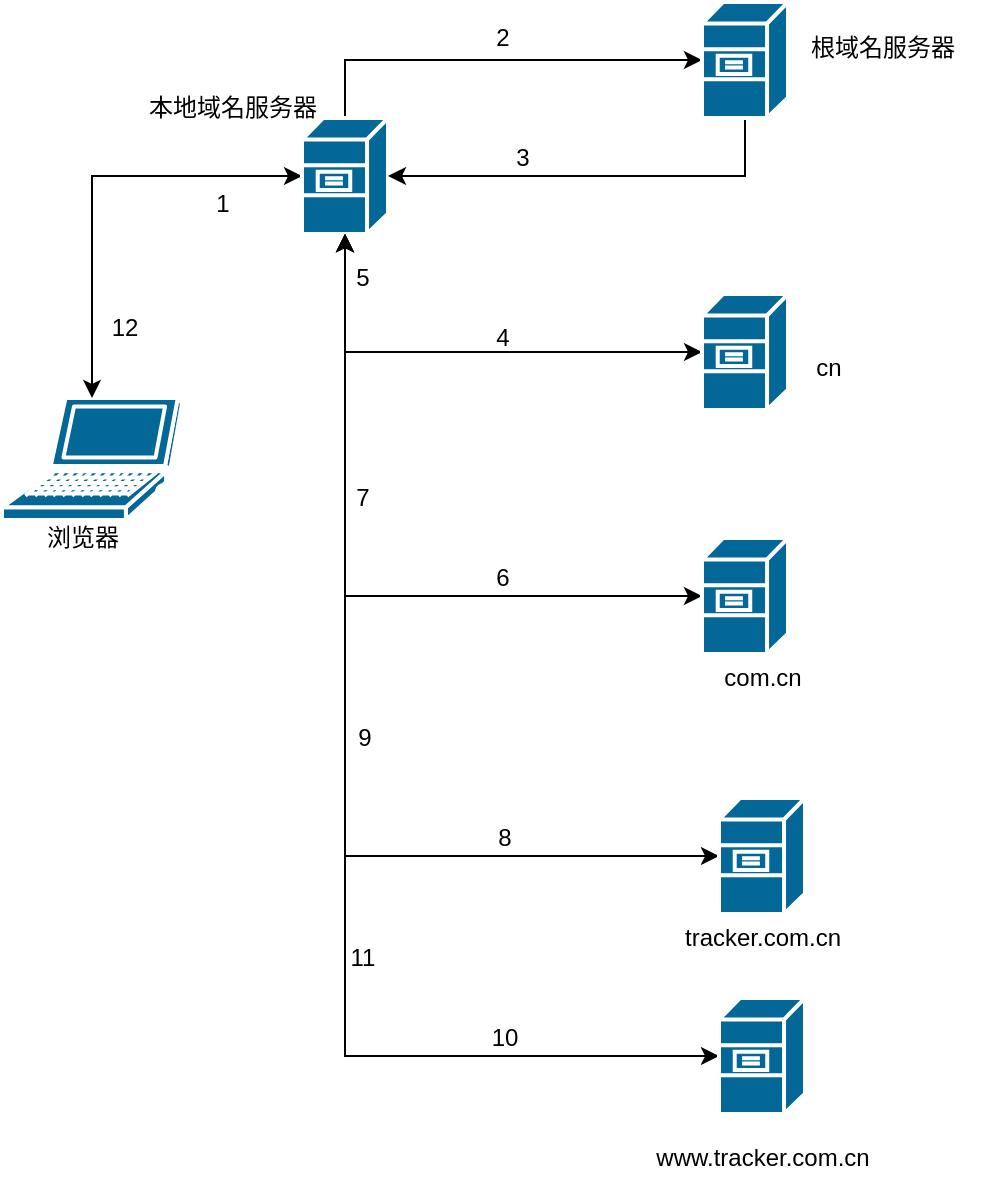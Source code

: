 <mxfile version="20.4.0" type="github">
  <diagram id="0FPL-S4gmlu1XgNp1LfU" name="第 1 页">
    <mxGraphModel dx="1039" dy="583" grid="0" gridSize="10" guides="1" tooltips="1" connect="1" arrows="1" fold="1" page="1" pageScale="1" pageWidth="827" pageHeight="1169" math="0" shadow="0">
      <root>
        <mxCell id="0" />
        <mxCell id="1" parent="0" />
        <mxCell id="wjPfOBQuF-1ItnuC7wI5-41" style="edgeStyle=orthogonalEdgeStyle;rounded=0;orthogonalLoop=1;jettySize=auto;html=1;entryX=0;entryY=0.5;entryDx=0;entryDy=0;entryPerimeter=0;endArrow=classic;endFill=1;" edge="1" parent="1" source="wjPfOBQuF-1ItnuC7wI5-1" target="wjPfOBQuF-1ItnuC7wI5-3">
          <mxGeometry relative="1" as="geometry">
            <Array as="points">
              <mxPoint x="95" y="109" />
            </Array>
          </mxGeometry>
        </mxCell>
        <mxCell id="wjPfOBQuF-1ItnuC7wI5-1" value="" style="shape=mxgraph.cisco.computers_and_peripherals.laptop;sketch=0;html=1;pointerEvents=1;dashed=0;fillColor=#036897;strokeColor=#ffffff;strokeWidth=2;verticalLabelPosition=bottom;verticalAlign=top;align=center;outlineConnect=0;" vertex="1" parent="1">
          <mxGeometry x="50" y="220" width="90" height="61" as="geometry" />
        </mxCell>
        <mxCell id="wjPfOBQuF-1ItnuC7wI5-11" style="edgeStyle=orthogonalEdgeStyle;rounded=0;orthogonalLoop=1;jettySize=auto;html=1;entryX=0;entryY=0.5;entryDx=0;entryDy=0;entryPerimeter=0;" edge="1" parent="1" source="wjPfOBQuF-1ItnuC7wI5-3" target="wjPfOBQuF-1ItnuC7wI5-7">
          <mxGeometry relative="1" as="geometry">
            <Array as="points">
              <mxPoint x="222" y="51" />
            </Array>
          </mxGeometry>
        </mxCell>
        <mxCell id="wjPfOBQuF-1ItnuC7wI5-14" style="edgeStyle=orthogonalEdgeStyle;rounded=0;orthogonalLoop=1;jettySize=auto;html=1;entryX=0;entryY=0.5;entryDx=0;entryDy=0;entryPerimeter=0;" edge="1" parent="1" source="wjPfOBQuF-1ItnuC7wI5-3" target="wjPfOBQuF-1ItnuC7wI5-9">
          <mxGeometry relative="1" as="geometry">
            <Array as="points">
              <mxPoint x="222" y="197" />
            </Array>
          </mxGeometry>
        </mxCell>
        <mxCell id="wjPfOBQuF-1ItnuC7wI5-22" style="edgeStyle=orthogonalEdgeStyle;rounded=0;orthogonalLoop=1;jettySize=auto;html=1;entryX=0;entryY=0.5;entryDx=0;entryDy=0;entryPerimeter=0;" edge="1" parent="1" source="wjPfOBQuF-1ItnuC7wI5-3" target="wjPfOBQuF-1ItnuC7wI5-8">
          <mxGeometry relative="1" as="geometry">
            <Array as="points">
              <mxPoint x="222" y="319" />
            </Array>
          </mxGeometry>
        </mxCell>
        <mxCell id="wjPfOBQuF-1ItnuC7wI5-25" style="edgeStyle=orthogonalEdgeStyle;rounded=0;orthogonalLoop=1;jettySize=auto;html=1;entryX=0;entryY=0.5;entryDx=0;entryDy=0;entryPerimeter=0;" edge="1" parent="1" source="wjPfOBQuF-1ItnuC7wI5-3" target="wjPfOBQuF-1ItnuC7wI5-10">
          <mxGeometry relative="1" as="geometry">
            <Array as="points">
              <mxPoint x="222" y="449" />
            </Array>
          </mxGeometry>
        </mxCell>
        <mxCell id="wjPfOBQuF-1ItnuC7wI5-27" style="edgeStyle=orthogonalEdgeStyle;rounded=0;orthogonalLoop=1;jettySize=auto;html=1;" edge="1" parent="1" source="wjPfOBQuF-1ItnuC7wI5-3" target="wjPfOBQuF-1ItnuC7wI5-18">
          <mxGeometry relative="1" as="geometry">
            <Array as="points">
              <mxPoint x="222" y="549" />
            </Array>
          </mxGeometry>
        </mxCell>
        <mxCell id="wjPfOBQuF-1ItnuC7wI5-42" style="edgeStyle=orthogonalEdgeStyle;rounded=0;orthogonalLoop=1;jettySize=auto;html=1;entryX=0.5;entryY=0;entryDx=0;entryDy=0;entryPerimeter=0;endArrow=classic;endFill=1;" edge="1" parent="1" source="wjPfOBQuF-1ItnuC7wI5-3" target="wjPfOBQuF-1ItnuC7wI5-1">
          <mxGeometry relative="1" as="geometry" />
        </mxCell>
        <mxCell id="wjPfOBQuF-1ItnuC7wI5-3" value="" style="shape=mxgraph.cisco.servers.file_server;sketch=0;html=1;pointerEvents=1;dashed=0;fillColor=#036897;strokeColor=#ffffff;strokeWidth=2;verticalLabelPosition=bottom;verticalAlign=top;align=center;outlineConnect=0;" vertex="1" parent="1">
          <mxGeometry x="200" y="80" width="43" height="58" as="geometry" />
        </mxCell>
        <mxCell id="wjPfOBQuF-1ItnuC7wI5-5" value="浏览器" style="text;html=1;align=center;verticalAlign=middle;resizable=0;points=[];autosize=1;strokeColor=none;fillColor=none;" vertex="1" parent="1">
          <mxGeometry x="60" y="275" width="60" height="30" as="geometry" />
        </mxCell>
        <mxCell id="wjPfOBQuF-1ItnuC7wI5-6" value="本地域名服务器" style="text;html=1;align=center;verticalAlign=middle;resizable=0;points=[];autosize=1;strokeColor=none;fillColor=none;" vertex="1" parent="1">
          <mxGeometry x="110" y="60" width="110" height="30" as="geometry" />
        </mxCell>
        <mxCell id="wjPfOBQuF-1ItnuC7wI5-13" style="edgeStyle=orthogonalEdgeStyle;rounded=0;orthogonalLoop=1;jettySize=auto;html=1;" edge="1" parent="1" source="wjPfOBQuF-1ItnuC7wI5-7" target="wjPfOBQuF-1ItnuC7wI5-3">
          <mxGeometry relative="1" as="geometry">
            <Array as="points">
              <mxPoint x="422" y="109" />
            </Array>
          </mxGeometry>
        </mxCell>
        <mxCell id="wjPfOBQuF-1ItnuC7wI5-7" value="" style="shape=mxgraph.cisco.servers.file_server;sketch=0;html=1;pointerEvents=1;dashed=0;fillColor=#036897;strokeColor=#ffffff;strokeWidth=2;verticalLabelPosition=bottom;verticalAlign=top;align=center;outlineConnect=0;" vertex="1" parent="1">
          <mxGeometry x="400" y="22" width="43" height="58" as="geometry" />
        </mxCell>
        <mxCell id="wjPfOBQuF-1ItnuC7wI5-21" style="edgeStyle=orthogonalEdgeStyle;rounded=0;orthogonalLoop=1;jettySize=auto;html=1;entryX=0.5;entryY=1;entryDx=0;entryDy=0;entryPerimeter=0;" edge="1" parent="1" source="wjPfOBQuF-1ItnuC7wI5-8" target="wjPfOBQuF-1ItnuC7wI5-3">
          <mxGeometry relative="1" as="geometry" />
        </mxCell>
        <mxCell id="wjPfOBQuF-1ItnuC7wI5-8" value="" style="shape=mxgraph.cisco.servers.file_server;sketch=0;html=1;pointerEvents=1;dashed=0;fillColor=#036897;strokeColor=#ffffff;strokeWidth=2;verticalLabelPosition=bottom;verticalAlign=top;align=center;outlineConnect=0;" vertex="1" parent="1">
          <mxGeometry x="400" y="290" width="43" height="58" as="geometry" />
        </mxCell>
        <mxCell id="wjPfOBQuF-1ItnuC7wI5-20" style="edgeStyle=orthogonalEdgeStyle;rounded=0;orthogonalLoop=1;jettySize=auto;html=1;entryX=0.5;entryY=1;entryDx=0;entryDy=0;entryPerimeter=0;" edge="1" parent="1" source="wjPfOBQuF-1ItnuC7wI5-9" target="wjPfOBQuF-1ItnuC7wI5-3">
          <mxGeometry relative="1" as="geometry" />
        </mxCell>
        <mxCell id="wjPfOBQuF-1ItnuC7wI5-9" value="" style="shape=mxgraph.cisco.servers.file_server;sketch=0;html=1;pointerEvents=1;dashed=0;fillColor=#036897;strokeColor=#ffffff;strokeWidth=2;verticalLabelPosition=bottom;verticalAlign=top;align=center;outlineConnect=0;" vertex="1" parent="1">
          <mxGeometry x="400" y="168" width="43" height="58" as="geometry" />
        </mxCell>
        <mxCell id="wjPfOBQuF-1ItnuC7wI5-24" style="edgeStyle=orthogonalEdgeStyle;rounded=0;orthogonalLoop=1;jettySize=auto;html=1;entryX=0.5;entryY=1;entryDx=0;entryDy=0;entryPerimeter=0;" edge="1" parent="1" source="wjPfOBQuF-1ItnuC7wI5-10" target="wjPfOBQuF-1ItnuC7wI5-3">
          <mxGeometry relative="1" as="geometry" />
        </mxCell>
        <mxCell id="wjPfOBQuF-1ItnuC7wI5-10" value="" style="shape=mxgraph.cisco.servers.file_server;sketch=0;html=1;pointerEvents=1;dashed=0;fillColor=#036897;strokeColor=#ffffff;strokeWidth=2;verticalLabelPosition=bottom;verticalAlign=top;align=center;outlineConnect=0;" vertex="1" parent="1">
          <mxGeometry x="408.5" y="420" width="43" height="58" as="geometry" />
        </mxCell>
        <mxCell id="wjPfOBQuF-1ItnuC7wI5-12" value="根域名服务器" style="text;html=1;align=center;verticalAlign=middle;resizable=0;points=[];autosize=1;strokeColor=none;fillColor=none;" vertex="1" parent="1">
          <mxGeometry x="440" y="30" width="100" height="30" as="geometry" />
        </mxCell>
        <mxCell id="wjPfOBQuF-1ItnuC7wI5-15" value="cn" style="text;html=1;align=center;verticalAlign=middle;resizable=0;points=[];autosize=1;strokeColor=none;fillColor=none;" vertex="1" parent="1">
          <mxGeometry x="443" y="190" width="40" height="30" as="geometry" />
        </mxCell>
        <mxCell id="wjPfOBQuF-1ItnuC7wI5-16" value="com.cn" style="text;html=1;align=center;verticalAlign=middle;resizable=0;points=[];autosize=1;strokeColor=none;fillColor=none;" vertex="1" parent="1">
          <mxGeometry x="400" y="345" width="60" height="30" as="geometry" />
        </mxCell>
        <mxCell id="wjPfOBQuF-1ItnuC7wI5-17" value="tracker.com.cn" style="text;html=1;align=center;verticalAlign=middle;resizable=0;points=[];autosize=1;strokeColor=none;fillColor=none;" vertex="1" parent="1">
          <mxGeometry x="380" y="475" width="100" height="30" as="geometry" />
        </mxCell>
        <mxCell id="wjPfOBQuF-1ItnuC7wI5-26" style="edgeStyle=orthogonalEdgeStyle;rounded=0;orthogonalLoop=1;jettySize=auto;html=1;entryX=0.5;entryY=1;entryDx=0;entryDy=0;entryPerimeter=0;" edge="1" parent="1" source="wjPfOBQuF-1ItnuC7wI5-18" target="wjPfOBQuF-1ItnuC7wI5-3">
          <mxGeometry relative="1" as="geometry" />
        </mxCell>
        <mxCell id="wjPfOBQuF-1ItnuC7wI5-18" value="" style="shape=mxgraph.cisco.servers.file_server;sketch=0;html=1;pointerEvents=1;dashed=0;fillColor=#036897;strokeColor=#ffffff;strokeWidth=2;verticalLabelPosition=bottom;verticalAlign=top;align=center;outlineConnect=0;" vertex="1" parent="1">
          <mxGeometry x="408.5" y="520" width="43" height="58" as="geometry" />
        </mxCell>
        <mxCell id="wjPfOBQuF-1ItnuC7wI5-19" value="www.tracker.com.cn" style="text;html=1;align=center;verticalAlign=middle;resizable=0;points=[];autosize=1;strokeColor=none;fillColor=none;" vertex="1" parent="1">
          <mxGeometry x="365" y="585" width="130" height="30" as="geometry" />
        </mxCell>
        <mxCell id="wjPfOBQuF-1ItnuC7wI5-28" value="1" style="text;html=1;align=center;verticalAlign=middle;resizable=0;points=[];autosize=1;strokeColor=none;fillColor=none;" vertex="1" parent="1">
          <mxGeometry x="145" y="108" width="30" height="30" as="geometry" />
        </mxCell>
        <mxCell id="wjPfOBQuF-1ItnuC7wI5-29" value="2" style="text;html=1;align=center;verticalAlign=middle;resizable=0;points=[];autosize=1;strokeColor=none;fillColor=none;" vertex="1" parent="1">
          <mxGeometry x="285" y="25" width="30" height="30" as="geometry" />
        </mxCell>
        <mxCell id="wjPfOBQuF-1ItnuC7wI5-30" value="3" style="text;html=1;align=center;verticalAlign=middle;resizable=0;points=[];autosize=1;strokeColor=none;fillColor=none;" vertex="1" parent="1">
          <mxGeometry x="295" y="85" width="30" height="30" as="geometry" />
        </mxCell>
        <mxCell id="wjPfOBQuF-1ItnuC7wI5-31" value="4" style="text;html=1;align=center;verticalAlign=middle;resizable=0;points=[];autosize=1;strokeColor=none;fillColor=none;" vertex="1" parent="1">
          <mxGeometry x="285" y="175" width="30" height="30" as="geometry" />
        </mxCell>
        <mxCell id="wjPfOBQuF-1ItnuC7wI5-32" value="5" style="text;html=1;align=center;verticalAlign=middle;resizable=0;points=[];autosize=1;strokeColor=none;fillColor=none;" vertex="1" parent="1">
          <mxGeometry x="215" y="145" width="30" height="30" as="geometry" />
        </mxCell>
        <mxCell id="wjPfOBQuF-1ItnuC7wI5-33" value="6" style="text;html=1;align=center;verticalAlign=middle;resizable=0;points=[];autosize=1;strokeColor=none;fillColor=none;" vertex="1" parent="1">
          <mxGeometry x="285" y="295" width="30" height="30" as="geometry" />
        </mxCell>
        <mxCell id="wjPfOBQuF-1ItnuC7wI5-34" value="7" style="text;html=1;align=center;verticalAlign=middle;resizable=0;points=[];autosize=1;strokeColor=none;fillColor=none;" vertex="1" parent="1">
          <mxGeometry x="215" y="255" width="30" height="30" as="geometry" />
        </mxCell>
        <mxCell id="wjPfOBQuF-1ItnuC7wI5-35" value="8" style="text;html=1;align=center;verticalAlign=middle;resizable=0;points=[];autosize=1;strokeColor=none;fillColor=none;" vertex="1" parent="1">
          <mxGeometry x="288" y="427" width="25" height="26" as="geometry" />
        </mxCell>
        <mxCell id="wjPfOBQuF-1ItnuC7wI5-36" value="9" style="text;html=1;align=center;verticalAlign=middle;resizable=0;points=[];autosize=1;strokeColor=none;fillColor=none;" vertex="1" parent="1">
          <mxGeometry x="218" y="377" width="25" height="26" as="geometry" />
        </mxCell>
        <mxCell id="wjPfOBQuF-1ItnuC7wI5-37" value="10" style="text;html=1;align=center;verticalAlign=middle;resizable=0;points=[];autosize=1;strokeColor=none;fillColor=none;" vertex="1" parent="1">
          <mxGeometry x="285" y="527" width="31" height="26" as="geometry" />
        </mxCell>
        <mxCell id="wjPfOBQuF-1ItnuC7wI5-38" value="11" style="text;html=1;align=center;verticalAlign=middle;resizable=0;points=[];autosize=1;strokeColor=none;fillColor=none;" vertex="1" parent="1">
          <mxGeometry x="215" y="487" width="30" height="26" as="geometry" />
        </mxCell>
        <mxCell id="wjPfOBQuF-1ItnuC7wI5-39" value="12" style="text;html=1;align=center;verticalAlign=middle;resizable=0;points=[];autosize=1;strokeColor=none;fillColor=none;" vertex="1" parent="1">
          <mxGeometry x="95" y="172" width="31" height="26" as="geometry" />
        </mxCell>
      </root>
    </mxGraphModel>
  </diagram>
</mxfile>
